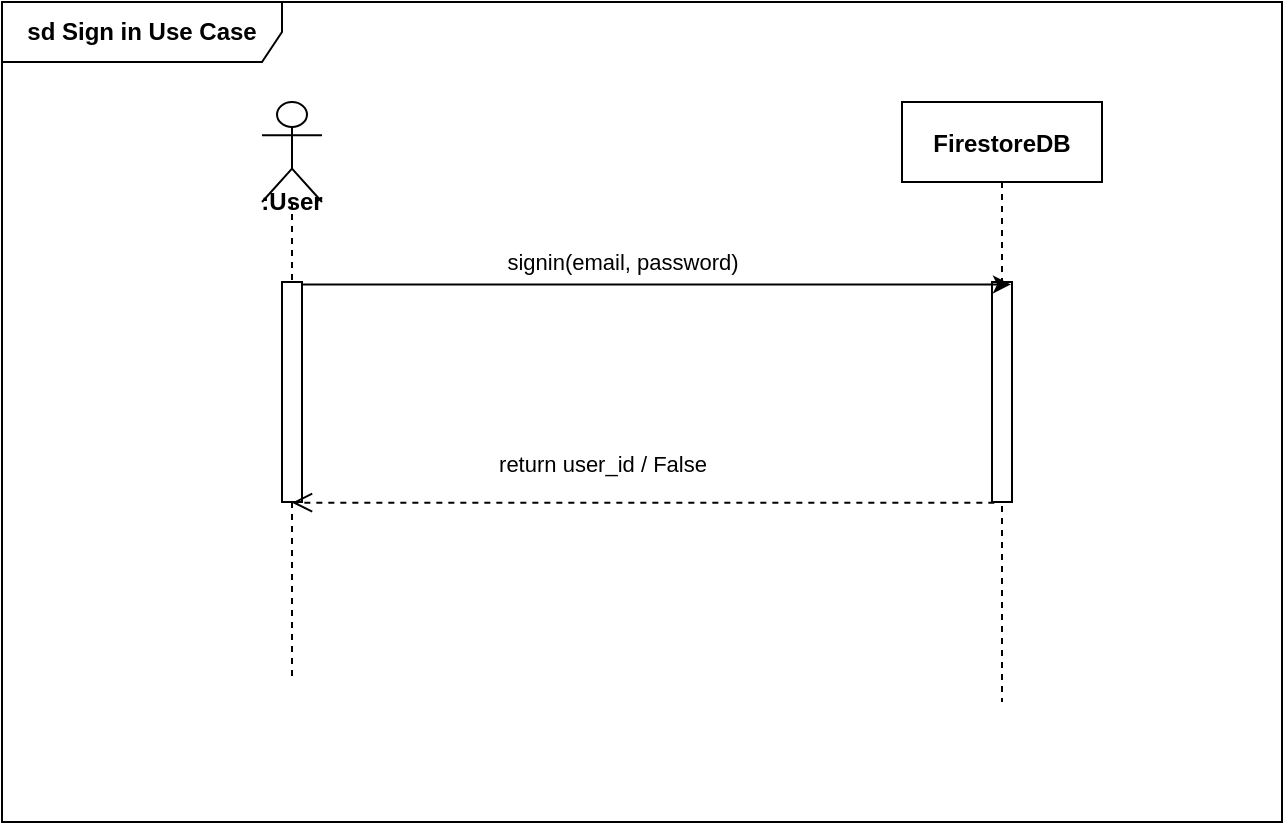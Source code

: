 <mxfile version="13.9.9" type="device"><diagram id="gjyaJ53UHgwXBEWeEQhq" name="페이지-1"><mxGraphModel dx="753" dy="678" grid="1" gridSize="10" guides="1" tooltips="1" connect="1" arrows="1" fold="1" page="1" pageScale="1" pageWidth="827" pageHeight="1169" math="0" shadow="0"><root><mxCell id="0"/><mxCell id="1" parent="0"/><mxCell id="3YUVc-XW9eum31YGWaVo-3" value="FirestoreDB" style="shape=umlLifeline;perimeter=lifelinePerimeter;container=1;collapsible=0;recursiveResize=0;rounded=0;shadow=0;strokeWidth=1;fontStyle=1" vertex="1" parent="1"><mxGeometry x="510" y="150" width="100" height="300" as="geometry"/></mxCell><mxCell id="3YUVc-XW9eum31YGWaVo-4" value="" style="html=1;points=[];perimeter=orthogonalPerimeter;" vertex="1" parent="3YUVc-XW9eum31YGWaVo-3"><mxGeometry x="45" y="90" width="10" height="110" as="geometry"/></mxCell><mxCell id="3YUVc-XW9eum31YGWaVo-7" value="sd Sign in&amp;nbsp;Use Case" style="shape=umlFrame;whiteSpace=wrap;html=1;width=140;height=30;fontStyle=1" vertex="1" parent="1"><mxGeometry x="60" y="100" width="640" height="410" as="geometry"/></mxCell><mxCell id="3YUVc-XW9eum31YGWaVo-8" value="&lt;b&gt;:User&lt;/b&gt;" style="shape=umlLifeline;participant=umlActor;perimeter=lifelinePerimeter;whiteSpace=wrap;html=1;container=1;collapsible=0;recursiveResize=0;verticalAlign=top;spacingTop=36;outlineConnect=0;size=50;" vertex="1" parent="1"><mxGeometry x="190" y="150" width="30" height="290" as="geometry"/></mxCell><mxCell id="3YUVc-XW9eum31YGWaVo-9" value="" style="html=1;points=[];perimeter=orthogonalPerimeter;" vertex="1" parent="3YUVc-XW9eum31YGWaVo-8"><mxGeometry x="10" y="90" width="10" height="110" as="geometry"/></mxCell><mxCell id="3YUVc-XW9eum31YGWaVo-14" value="" style="endArrow=classic;html=1;entryX=0.95;entryY=0.011;entryDx=0;entryDy=0;entryPerimeter=0;" edge="1" parent="1" source="3YUVc-XW9eum31YGWaVo-9" target="3YUVc-XW9eum31YGWaVo-4"><mxGeometry width="50" height="50" relative="1" as="geometry"><mxPoint x="300" y="260" as="sourcePoint"/><mxPoint x="350" y="210" as="targetPoint"/></mxGeometry></mxCell><mxCell id="3YUVc-XW9eum31YGWaVo-15" value="signin(email, password)" style="edgeLabel;html=1;align=center;verticalAlign=middle;resizable=0;points=[];" vertex="1" connectable="0" parent="3YUVc-XW9eum31YGWaVo-14"><mxGeometry x="-0.378" y="3" relative="1" as="geometry"><mxPoint x="50" y="-8.21" as="offset"/></mxGeometry></mxCell><mxCell id="3YUVc-XW9eum31YGWaVo-17" value="return user_id / False" style="html=1;verticalAlign=bottom;endArrow=open;dashed=1;endSize=8;exitX=0.117;exitY=1.003;exitDx=0;exitDy=0;exitPerimeter=0;" edge="1" parent="1" source="3YUVc-XW9eum31YGWaVo-4" target="3YUVc-XW9eum31YGWaVo-8"><mxGeometry x="0.116" y="-10" relative="1" as="geometry"><mxPoint x="420" y="500" as="sourcePoint"/><mxPoint x="340" y="500" as="targetPoint"/><mxPoint as="offset"/></mxGeometry></mxCell></root></mxGraphModel></diagram></mxfile>